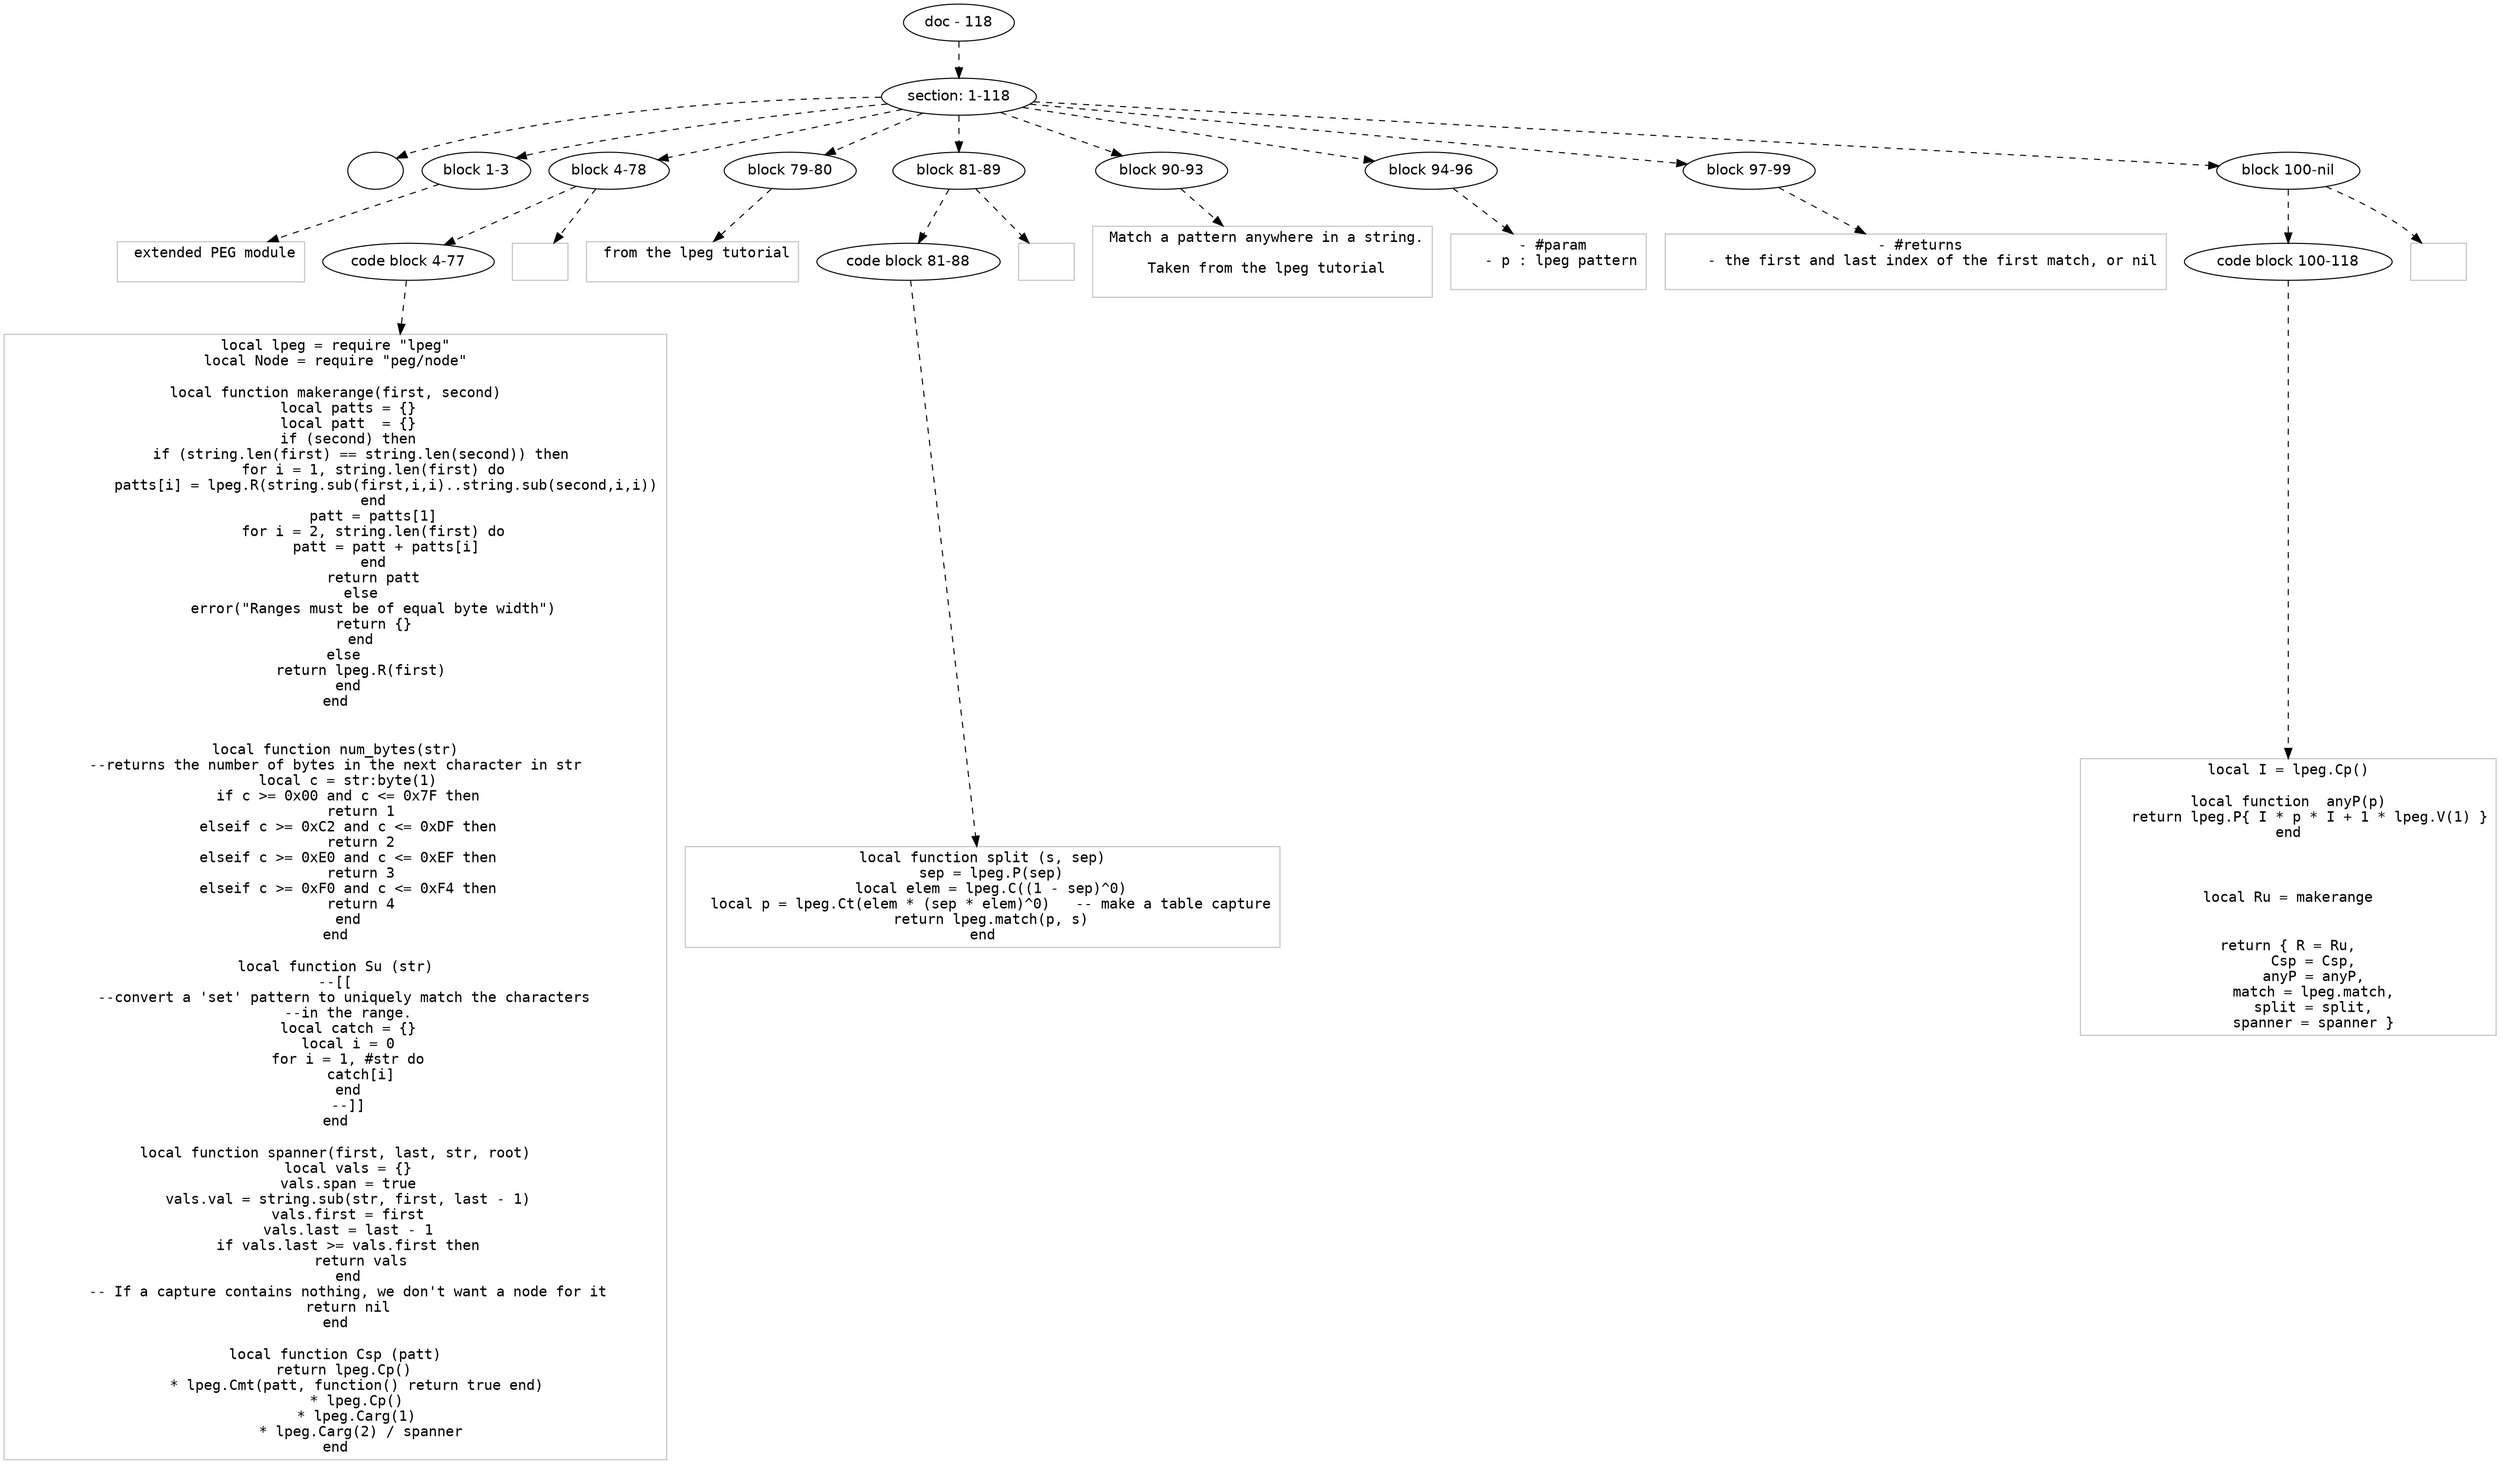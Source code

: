 digraph hierarchy {

node [fontname=Helvetica]
edge [style=dashed]

doc_0 [label="doc - 118"]

doc_0 -> { section_1}
{rank=same; section_1}

section_1 [label="section: 1-118"]

section_1 -> { header_2 block_3 block_4 block_5 block_6 block_7 block_8 block_9 block_10}
{rank=same; header_2 block_3 block_4 block_5 block_6 block_7 block_8 block_9 block_10}

header_2 [label=""]
block_3 [label="block 1-3"]
block_4 [label="block 4-78"]
block_5 [label="block 79-80"]
block_6 [label="block 81-89"]
block_7 [label="block 90-93"]
block_8 [label="block 94-96"]
block_9 [label="block 97-99"]
block_10 [label="block 100-nil"]


block_3 -> leaf_11
leaf_11  [color=Gray,shape=rectangle,fontname=Inconsolata,label=" extended PEG module

"]block_4 -> { codeblock_12}
{rank=same; codeblock_12}

codeblock_12 [label="code block 4-77"]


codeblock_12 -> leaf_13
leaf_13  [color=Gray,shape=rectangle,fontname=Inconsolata,label="local lpeg = require \"lpeg\"
local Node = require \"peg/node\"

local function makerange(first, second)
   local patts = {}
   local patt  = {}
   if (second) then
      if (string.len(first) == string.len(second)) then
         for i = 1, string.len(first) do
            patts[i] = lpeg.R(string.sub(first,i,i)..string.sub(second,i,i))
         end
         patt = patts[1]
         for i = 2, string.len(first) do
            patt = patt + patts[i]
         end
         return patt
      else
         error(\"Ranges must be of equal byte width\")
         return {}
      end
   else 
      return lpeg.R(first)
   end
end


local function num_bytes(str)
--returns the number of bytes in the next character in str
   local c = str:byte(1)
   if c >= 0x00 and c <= 0x7F then
      return 1
   elseif c >= 0xC2 and c <= 0xDF then
      return 2
   elseif c >= 0xE0 and c <= 0xEF then
      return 3
   elseif c >= 0xF0 and c <= 0xF4 then
      return 4
   end
end

local function Su (str)
--[[
   --convert a 'set' pattern to uniquely match the characters 
   --in the range.
   local catch = {}
   local i = 0
   for i = 1, #str do
      catch[i]
   end
   --]]
end

local function spanner(first, last, str, root)
   local vals = {}
   vals.span = true
   vals.val = string.sub(str, first, last - 1)
   vals.first = first
   vals.last = last - 1
   if vals.last >= vals.first then
      return vals
   end
   -- If a capture contains nothing, we don't want a node for it
   return nil
end

local function Csp (patt)
   return lpeg.Cp() 
      * lpeg.Cmt(patt, function() return true end) 
      * lpeg.Cp() 
      * lpeg.Carg(1) 
      * lpeg.Carg(2) / spanner
end
"]
block_4 -> leaf_14
leaf_14  [color=Gray,shape=rectangle,fontname=Inconsolata,label="
"]
block_5 -> leaf_15
leaf_15  [color=Gray,shape=rectangle,fontname=Inconsolata,label=" from the lpeg tutorial

"]block_6 -> { codeblock_16}
{rank=same; codeblock_16}

codeblock_16 [label="code block 81-88"]


codeblock_16 -> leaf_17
leaf_17  [color=Gray,shape=rectangle,fontname=Inconsolata,label="local function split (s, sep)
  sep = lpeg.P(sep)
  local elem = lpeg.C((1 - sep)^0)
  local p = lpeg.Ct(elem * (sep * elem)^0)   -- make a table capture
  return lpeg.match(p, s)
end
"]
block_6 -> leaf_18
leaf_18  [color=Gray,shape=rectangle,fontname=Inconsolata,label="
"]
block_7 -> leaf_19
leaf_19  [color=Gray,shape=rectangle,fontname=Inconsolata,label=" Match a pattern anywhere in a string.
 
 Taken from the lpeg tutorial

"]
block_8 -> leaf_20
leaf_20  [color=Gray,shape=rectangle,fontname=Inconsolata,label=" - #param
   - p : lpeg pattern

"]
block_9 -> leaf_21
leaf_21  [color=Gray,shape=rectangle,fontname=Inconsolata,label=" - #returns
    - the first and last index of the first match, or nil

"]block_10 -> { codeblock_22}
{rank=same; codeblock_22}

codeblock_22 [label="code block 100-118"]


codeblock_22 -> leaf_23
leaf_23  [color=Gray,shape=rectangle,fontname=Inconsolata,label="local I = lpeg.Cp()

local function  anyP(p)
     return lpeg.P{ I * p * I + 1 * lpeg.V(1) }
end



local Ru = makerange


return { R = Ru,
      Csp = Csp,
      anyP = anyP,
      match = lpeg.match,
      split = split,
      spanner = spanner }
"]
block_10 -> leaf_24
leaf_24  [color=Gray,shape=rectangle,fontname=Inconsolata,label="
"]
}
